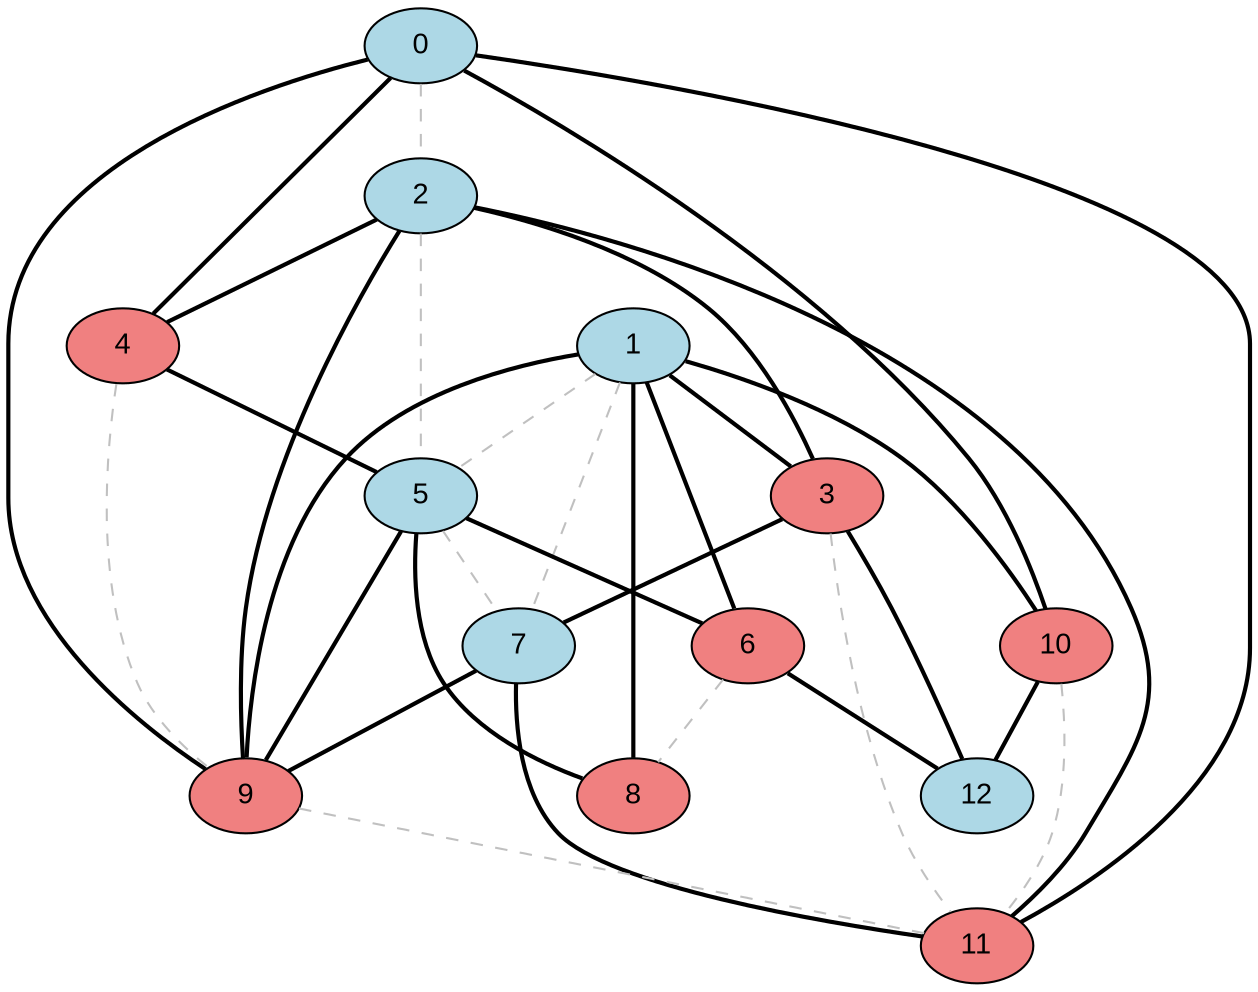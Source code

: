 graph MaxCutGreedy {
  node [style=filled, fontname="Arial"];
  0 [fillcolor=lightblue];
  1 [fillcolor=lightblue];
  2 [fillcolor=lightblue];
  3 [fillcolor=lightcoral];
  4 [fillcolor=lightcoral];
  5 [fillcolor=lightblue];
  6 [fillcolor=lightcoral];
  7 [fillcolor=lightblue];
  8 [fillcolor=lightcoral];
  9 [fillcolor=lightcoral];
  10 [fillcolor=lightcoral];
  11 [fillcolor=lightcoral];
  12 [fillcolor=lightblue];
  0 -- 2 [color=gray, style=dashed];
  0 -- 4 [color=black, style=bold];
  0 -- 9 [color=black, style=bold];
  0 -- 10 [color=black, style=bold];
  0 -- 11 [color=black, style=bold];
  1 -- 3 [color=black, style=bold];
  1 -- 5 [color=gray, style=dashed];
  1 -- 6 [color=black, style=bold];
  1 -- 7 [color=gray, style=dashed];
  1 -- 8 [color=black, style=bold];
  1 -- 9 [color=black, style=bold];
  1 -- 10 [color=black, style=bold];
  2 -- 3 [color=black, style=bold];
  2 -- 4 [color=black, style=bold];
  2 -- 5 [color=gray, style=dashed];
  2 -- 9 [color=black, style=bold];
  2 -- 11 [color=black, style=bold];
  3 -- 7 [color=black, style=bold];
  3 -- 11 [color=gray, style=dashed];
  3 -- 12 [color=black, style=bold];
  4 -- 5 [color=black, style=bold];
  4 -- 9 [color=gray, style=dashed];
  5 -- 6 [color=black, style=bold];
  5 -- 7 [color=gray, style=dashed];
  5 -- 8 [color=black, style=bold];
  5 -- 9 [color=black, style=bold];
  6 -- 8 [color=gray, style=dashed];
  6 -- 12 [color=black, style=bold];
  7 -- 9 [color=black, style=bold];
  7 -- 11 [color=black, style=bold];
  9 -- 11 [color=gray, style=dashed];
  10 -- 11 [color=gray, style=dashed];
  10 -- 12 [color=black, style=bold];
}
